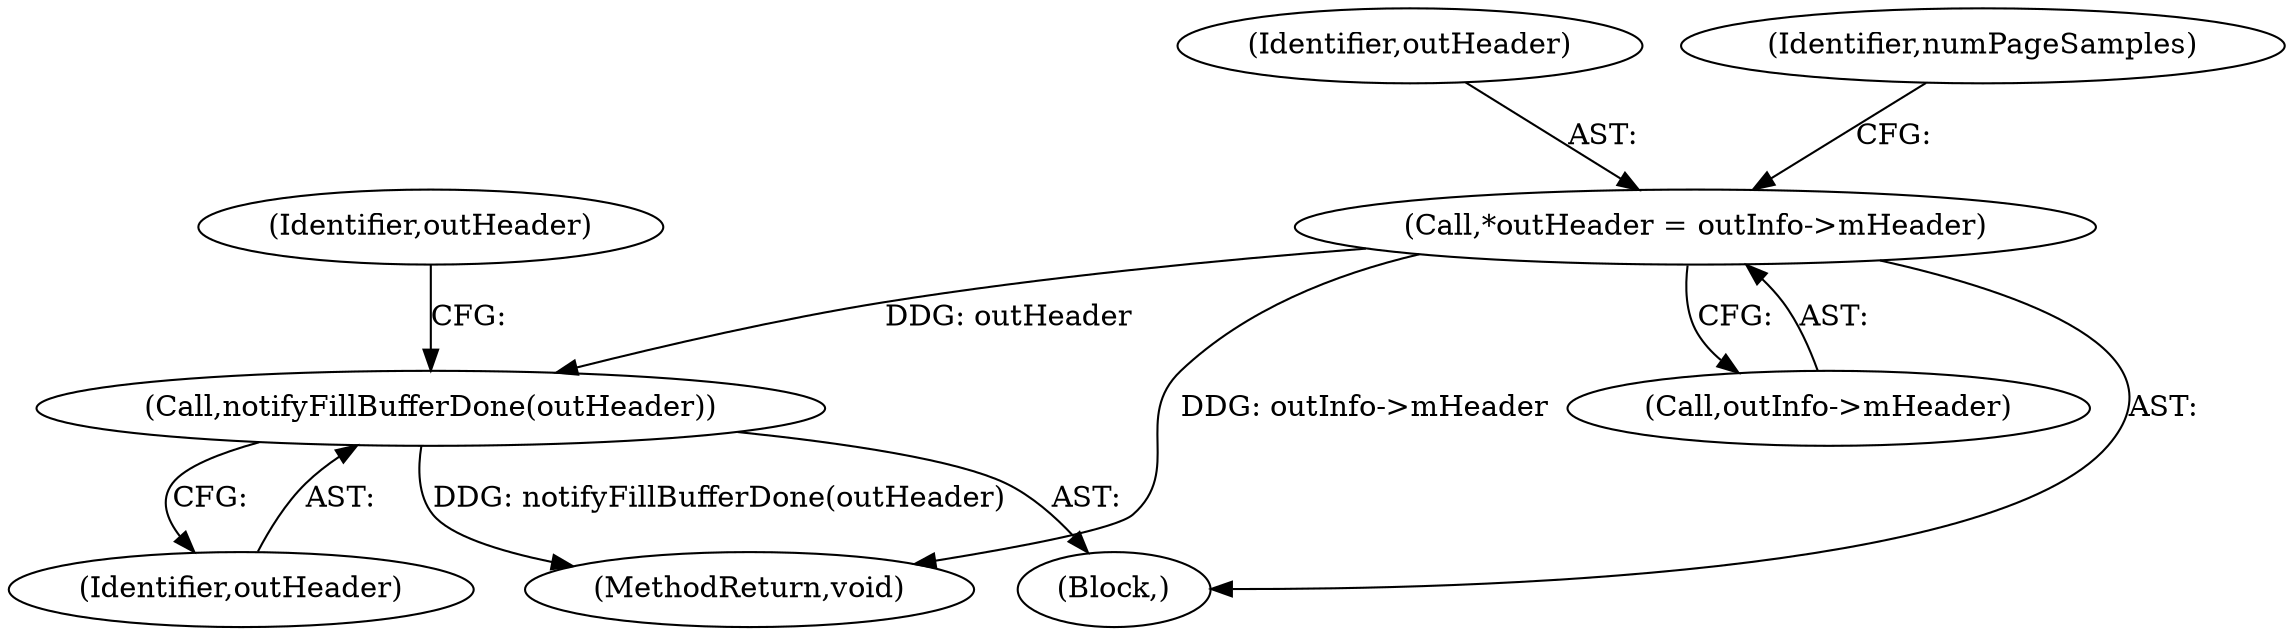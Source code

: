 digraph "0_Android_4e32001e4196f39ddd0b86686ae0231c8f5ed944_0@pointer" {
"1000623" [label="(Call,notifyFillBufferDone(outHeader))"];
"1000285" [label="(Call,*outHeader = outInfo->mHeader)"];
"1000624" [label="(Identifier,outHeader)"];
"1000286" [label="(Identifier,outHeader)"];
"1000292" [label="(Identifier,numPageSamples)"];
"1000623" [label="(Call,notifyFillBufferDone(outHeader))"];
"1000257" [label="(Block,)"];
"1000630" [label="(MethodReturn,void)"];
"1000287" [label="(Call,outInfo->mHeader)"];
"1000626" [label="(Identifier,outHeader)"];
"1000285" [label="(Call,*outHeader = outInfo->mHeader)"];
"1000623" -> "1000257"  [label="AST: "];
"1000623" -> "1000624"  [label="CFG: "];
"1000624" -> "1000623"  [label="AST: "];
"1000626" -> "1000623"  [label="CFG: "];
"1000623" -> "1000630"  [label="DDG: notifyFillBufferDone(outHeader)"];
"1000285" -> "1000623"  [label="DDG: outHeader"];
"1000285" -> "1000257"  [label="AST: "];
"1000285" -> "1000287"  [label="CFG: "];
"1000286" -> "1000285"  [label="AST: "];
"1000287" -> "1000285"  [label="AST: "];
"1000292" -> "1000285"  [label="CFG: "];
"1000285" -> "1000630"  [label="DDG: outInfo->mHeader"];
}

